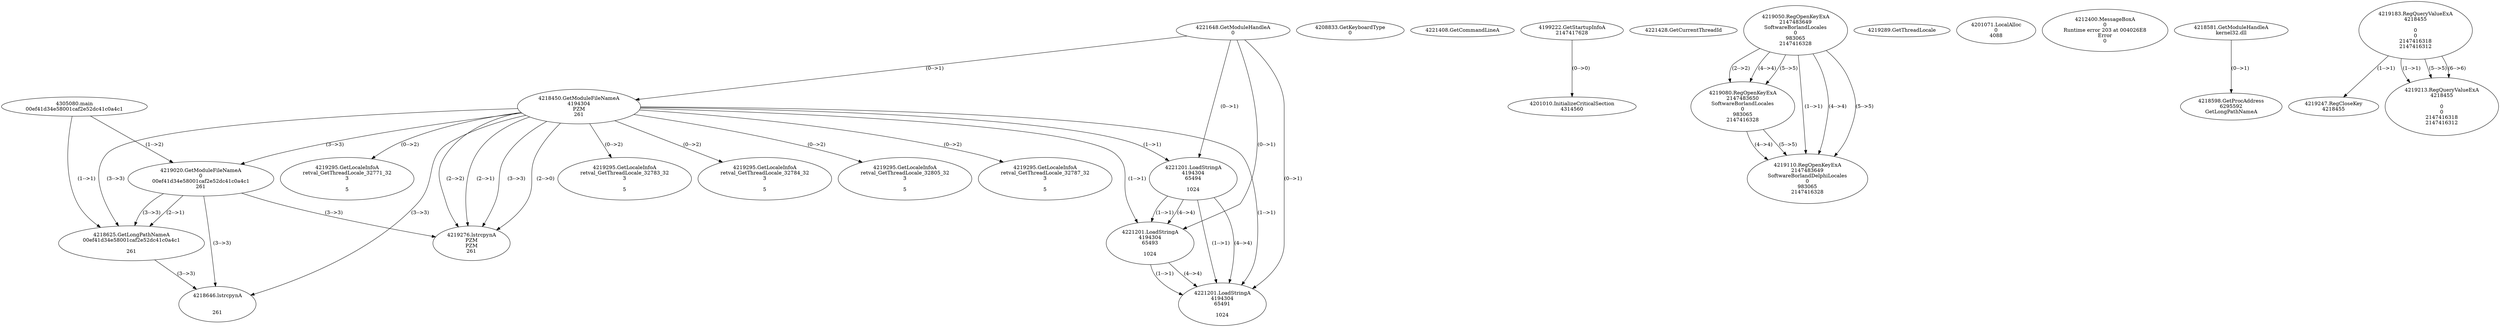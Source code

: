 // Global SCDG with merge call
digraph {
	0 [label="4305080.main
00ef41d34e58001caf2e52dc41c0a4c1"]
	1 [label="4221648.GetModuleHandleA
0"]
	2 [label="4208833.GetKeyboardType
0"]
	3 [label="4221408.GetCommandLineA
"]
	4 [label="4199222.GetStartupInfoA
2147417628"]
	5 [label="4221428.GetCurrentThreadId
"]
	6 [label="4218450.GetModuleFileNameA
4194304
PZM
261"]
	1 -> 6 [label="(0-->1)"]
	7 [label="4219020.GetModuleFileNameA
0
00ef41d34e58001caf2e52dc41c0a4c1
261"]
	0 -> 7 [label="(1-->2)"]
	6 -> 7 [label="(3-->3)"]
	8 [label="4219050.RegOpenKeyExA
2147483649
Software\Borland\Locales
0
983065
2147416328"]
	9 [label="4219080.RegOpenKeyExA
2147483650
Software\Borland\Locales
0
983065
2147416328"]
	8 -> 9 [label="(2-->2)"]
	8 -> 9 [label="(4-->4)"]
	8 -> 9 [label="(5-->5)"]
	10 [label="4219110.RegOpenKeyExA
2147483649
Software\Borland\Delphi\Locales
0
983065
2147416328"]
	8 -> 10 [label="(1-->1)"]
	8 -> 10 [label="(4-->4)"]
	9 -> 10 [label="(4-->4)"]
	8 -> 10 [label="(5-->5)"]
	9 -> 10 [label="(5-->5)"]
	11 [label="4219276.lstrcpynA
PZM
PZM
261"]
	6 -> 11 [label="(2-->1)"]
	6 -> 11 [label="(2-->2)"]
	6 -> 11 [label="(3-->3)"]
	7 -> 11 [label="(3-->3)"]
	6 -> 11 [label="(2-->0)"]
	12 [label="4219289.GetThreadLocale
"]
	13 [label="4219295.GetLocaleInfoA
retval_GetThreadLocale_32771_32
3

5"]
	6 -> 13 [label="(0-->2)"]
	14 [label="4221201.LoadStringA
4194304
65494

1024"]
	1 -> 14 [label="(0-->1)"]
	6 -> 14 [label="(1-->1)"]
	15 [label="4201010.InitializeCriticalSection
4314560"]
	4 -> 15 [label="(0-->0)"]
	16 [label="4201071.LocalAlloc
0
4088"]
	17 [label="4221201.LoadStringA
4194304
65493

1024"]
	1 -> 17 [label="(0-->1)"]
	6 -> 17 [label="(1-->1)"]
	14 -> 17 [label="(1-->1)"]
	14 -> 17 [label="(4-->4)"]
	18 [label="4221201.LoadStringA
4194304
65491

1024"]
	1 -> 18 [label="(0-->1)"]
	6 -> 18 [label="(1-->1)"]
	14 -> 18 [label="(1-->1)"]
	17 -> 18 [label="(1-->1)"]
	14 -> 18 [label="(4-->4)"]
	17 -> 18 [label="(4-->4)"]
	19 [label="4212400.MessageBoxA
0
Runtime error 203 at 004026E8
Error
0"]
	20 [label="4218581.GetModuleHandleA
kernel32.dll"]
	21 [label="4218598.GetProcAddress
6295592
GetLongPathNameA"]
	20 -> 21 [label="(0-->1)"]
	22 [label="4218625.GetLongPathNameA
00ef41d34e58001caf2e52dc41c0a4c1

261"]
	0 -> 22 [label="(1-->1)"]
	7 -> 22 [label="(2-->1)"]
	6 -> 22 [label="(3-->3)"]
	7 -> 22 [label="(3-->3)"]
	23 [label="4218646.lstrcpynA


261"]
	6 -> 23 [label="(3-->3)"]
	7 -> 23 [label="(3-->3)"]
	22 -> 23 [label="(3-->3)"]
	24 [label="4219183.RegQueryValueExA
4218455

0
0
2147416318
2147416312"]
	25 [label="4219247.RegCloseKey
4218455"]
	24 -> 25 [label="(1-->1)"]
	26 [label="4219295.GetLocaleInfoA
retval_GetThreadLocale_32783_32
3

5"]
	6 -> 26 [label="(0-->2)"]
	27 [label="4219295.GetLocaleInfoA
retval_GetThreadLocale_32784_32
3

5"]
	6 -> 27 [label="(0-->2)"]
	28 [label="4219213.RegQueryValueExA
4218455

0
0
2147416318
2147416312"]
	24 -> 28 [label="(1-->1)"]
	24 -> 28 [label="(5-->5)"]
	24 -> 28 [label="(6-->6)"]
	29 [label="4219295.GetLocaleInfoA
retval_GetThreadLocale_32805_32
3

5"]
	6 -> 29 [label="(0-->2)"]
	30 [label="4219295.GetLocaleInfoA
retval_GetThreadLocale_32787_32
3

5"]
	6 -> 30 [label="(0-->2)"]
}
